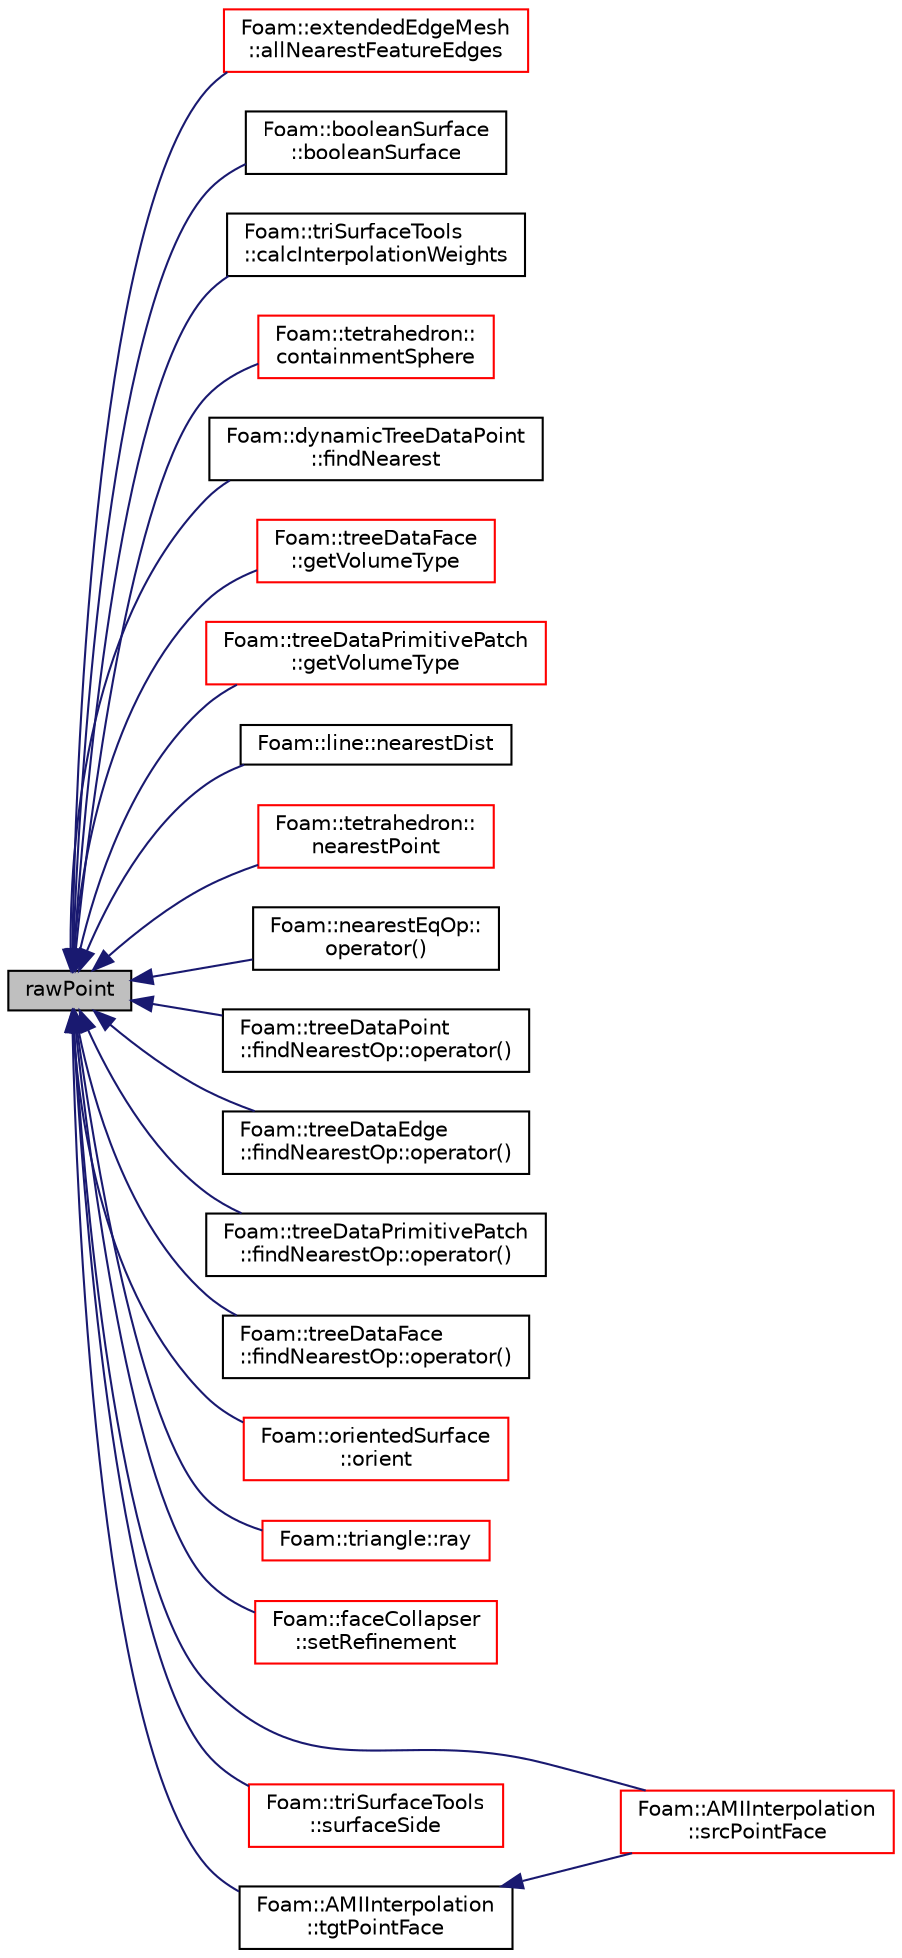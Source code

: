 digraph "rawPoint"
{
  bgcolor="transparent";
  edge [fontname="Helvetica",fontsize="10",labelfontname="Helvetica",labelfontsize="10"];
  node [fontname="Helvetica",fontsize="10",shape=record];
  rankdir="LR";
  Node1 [label="rawPoint",height=0.2,width=0.4,color="black", fillcolor="grey75", style="filled", fontcolor="black"];
  Node1 -> Node2 [dir="back",color="midnightblue",fontsize="10",style="solid",fontname="Helvetica"];
  Node2 [label="Foam::extendedEdgeMesh\l::allNearestFeatureEdges",height=0.2,width=0.4,color="red",URL="$a00711.html#a047c410992d01db329a555a320730cca",tooltip="Find all the feature edges within searchDistSqr of sample. "];
  Node1 -> Node3 [dir="back",color="midnightblue",fontsize="10",style="solid",fontname="Helvetica"];
  Node3 [label="Foam::booleanSurface\l::booleanSurface",height=0.2,width=0.4,color="black",URL="$a00147.html#af9badecab2d5cf9894182caa82611921",tooltip="Construct from surfaces and operation. Surfaces need to be closed. "];
  Node1 -> Node4 [dir="back",color="midnightblue",fontsize="10",style="solid",fontname="Helvetica"];
  Node4 [label="Foam::triSurfaceTools\l::calcInterpolationWeights",height=0.2,width=0.4,color="black",URL="$a02786.html#ade9d956c25580111acb203715d242ca3"];
  Node1 -> Node5 [dir="back",color="midnightblue",fontsize="10",style="solid",fontname="Helvetica"];
  Node5 [label="Foam::tetrahedron::\lcontainmentSphere",height=0.2,width=0.4,color="red",URL="$a02666.html#a98235773e9056665aabcb40cb3b9110c",tooltip="Return (min)containment sphere, i.e. the smallest sphere with. "];
  Node1 -> Node6 [dir="back",color="midnightblue",fontsize="10",style="solid",fontname="Helvetica"];
  Node6 [label="Foam::dynamicTreeDataPoint\l::findNearest",height=0.2,width=0.4,color="black",URL="$a00618.html#a7ebb53d83ad9d2d3558a657b46ad1ee9",tooltip="Calculates nearest (to line) point in shape. "];
  Node1 -> Node7 [dir="back",color="midnightblue",fontsize="10",style="solid",fontname="Helvetica"];
  Node7 [label="Foam::treeDataFace\l::getVolumeType",height=0.2,width=0.4,color="red",URL="$a02767.html#a5221237edf9a875b73dbd139d43292d7",tooltip="Get type (inside,outside,mixed,unknown) of point w.r.t. surface. "];
  Node1 -> Node8 [dir="back",color="midnightblue",fontsize="10",style="solid",fontname="Helvetica"];
  Node8 [label="Foam::treeDataPrimitivePatch\l::getVolumeType",height=0.2,width=0.4,color="red",URL="$a02769.html#a2c2ac0b25a5f619c6c6753c4b705c5b3",tooltip="Get type (inside,outside,mixed,unknown) of point w.r.t. surface. "];
  Node1 -> Node9 [dir="back",color="midnightblue",fontsize="10",style="solid",fontname="Helvetica"];
  Node9 [label="Foam::line::nearestDist",height=0.2,width=0.4,color="black",URL="$a01359.html#af27db862757603661ed962cee74dfbdf",tooltip="Return nearest distance from line to line. Returns distance. "];
  Node1 -> Node10 [dir="back",color="midnightblue",fontsize="10",style="solid",fontname="Helvetica"];
  Node10 [label="Foam::tetrahedron::\lnearestPoint",height=0.2,width=0.4,color="red",URL="$a02666.html#ad2a728428db89fbe441f66a06ebfca16",tooltip="Return nearest point to p on tetrahedron. Is p itself. "];
  Node1 -> Node11 [dir="back",color="midnightblue",fontsize="10",style="solid",fontname="Helvetica"];
  Node11 [label="Foam::nearestEqOp::\loperator()",height=0.2,width=0.4,color="black",URL="$a01616.html#aca31c134b06f127a240af78f11932306"];
  Node1 -> Node12 [dir="back",color="midnightblue",fontsize="10",style="solid",fontname="Helvetica"];
  Node12 [label="Foam::treeDataPoint\l::findNearestOp::operator()",height=0.2,width=0.4,color="black",URL="$a00822.html#a6e06b4c7a57cb7eceef7264446dd78b1"];
  Node1 -> Node13 [dir="back",color="midnightblue",fontsize="10",style="solid",fontname="Helvetica"];
  Node13 [label="Foam::treeDataEdge\l::findNearestOp::operator()",height=0.2,width=0.4,color="black",URL="$a00821.html#a729f81361ac2cf97bbda7e0282e7e8cb"];
  Node1 -> Node14 [dir="back",color="midnightblue",fontsize="10",style="solid",fontname="Helvetica"];
  Node14 [label="Foam::treeDataPrimitivePatch\l::findNearestOp::operator()",height=0.2,width=0.4,color="black",URL="$a00823.html#a729f81361ac2cf97bbda7e0282e7e8cb"];
  Node1 -> Node15 [dir="back",color="midnightblue",fontsize="10",style="solid",fontname="Helvetica"];
  Node15 [label="Foam::treeDataFace\l::findNearestOp::operator()",height=0.2,width=0.4,color="black",URL="$a00820.html#a729f81361ac2cf97bbda7e0282e7e8cb"];
  Node1 -> Node16 [dir="back",color="midnightblue",fontsize="10",style="solid",fontname="Helvetica"];
  Node16 [label="Foam::orientedSurface\l::orient",height=0.2,width=0.4,color="red",URL="$a01768.html#a24de2700bb5da99aae8a5676746c058b",tooltip="Flip faces such that normals are consistent with point: "];
  Node1 -> Node17 [dir="back",color="midnightblue",fontsize="10",style="solid",fontname="Helvetica"];
  Node17 [label="Foam::triangle::ray",height=0.2,width=0.4,color="red",URL="$a02772.html#a8ea99d01d55fc0a554c3a4fcbfde70d8",tooltip="Return point intersection with a ray. "];
  Node1 -> Node18 [dir="back",color="midnightblue",fontsize="10",style="solid",fontname="Helvetica"];
  Node18 [label="Foam::faceCollapser\l::setRefinement",height=0.2,width=0.4,color="red",URL="$a00734.html#a59a6ebacbd6a1a48f22424f5a8f81195",tooltip="Collapse faces along endpoints. Play commands into. "];
  Node1 -> Node19 [dir="back",color="midnightblue",fontsize="10",style="solid",fontname="Helvetica"];
  Node19 [label="Foam::AMIInterpolation\l::srcPointFace",height=0.2,width=0.4,color="red",URL="$a00047.html#aff8c27ee1790c394bf40b2f090cd4660",tooltip="Return source patch face index of point on target patch face. "];
  Node1 -> Node20 [dir="back",color="midnightblue",fontsize="10",style="solid",fontname="Helvetica"];
  Node20 [label="Foam::triSurfaceTools\l::surfaceSide",height=0.2,width=0.4,color="red",URL="$a02786.html#ae00858e2e83c342b4f2520e8db4bd345",tooltip="Given nearest point (to sample) on surface determines which side. "];
  Node1 -> Node21 [dir="back",color="midnightblue",fontsize="10",style="solid",fontname="Helvetica"];
  Node21 [label="Foam::AMIInterpolation\l::tgtPointFace",height=0.2,width=0.4,color="black",URL="$a00047.html#a2fd2642496a4e046272656f43039751b",tooltip="Return target patch face index of point on source patch face. "];
  Node21 -> Node19 [dir="back",color="midnightblue",fontsize="10",style="solid",fontname="Helvetica"];
}
